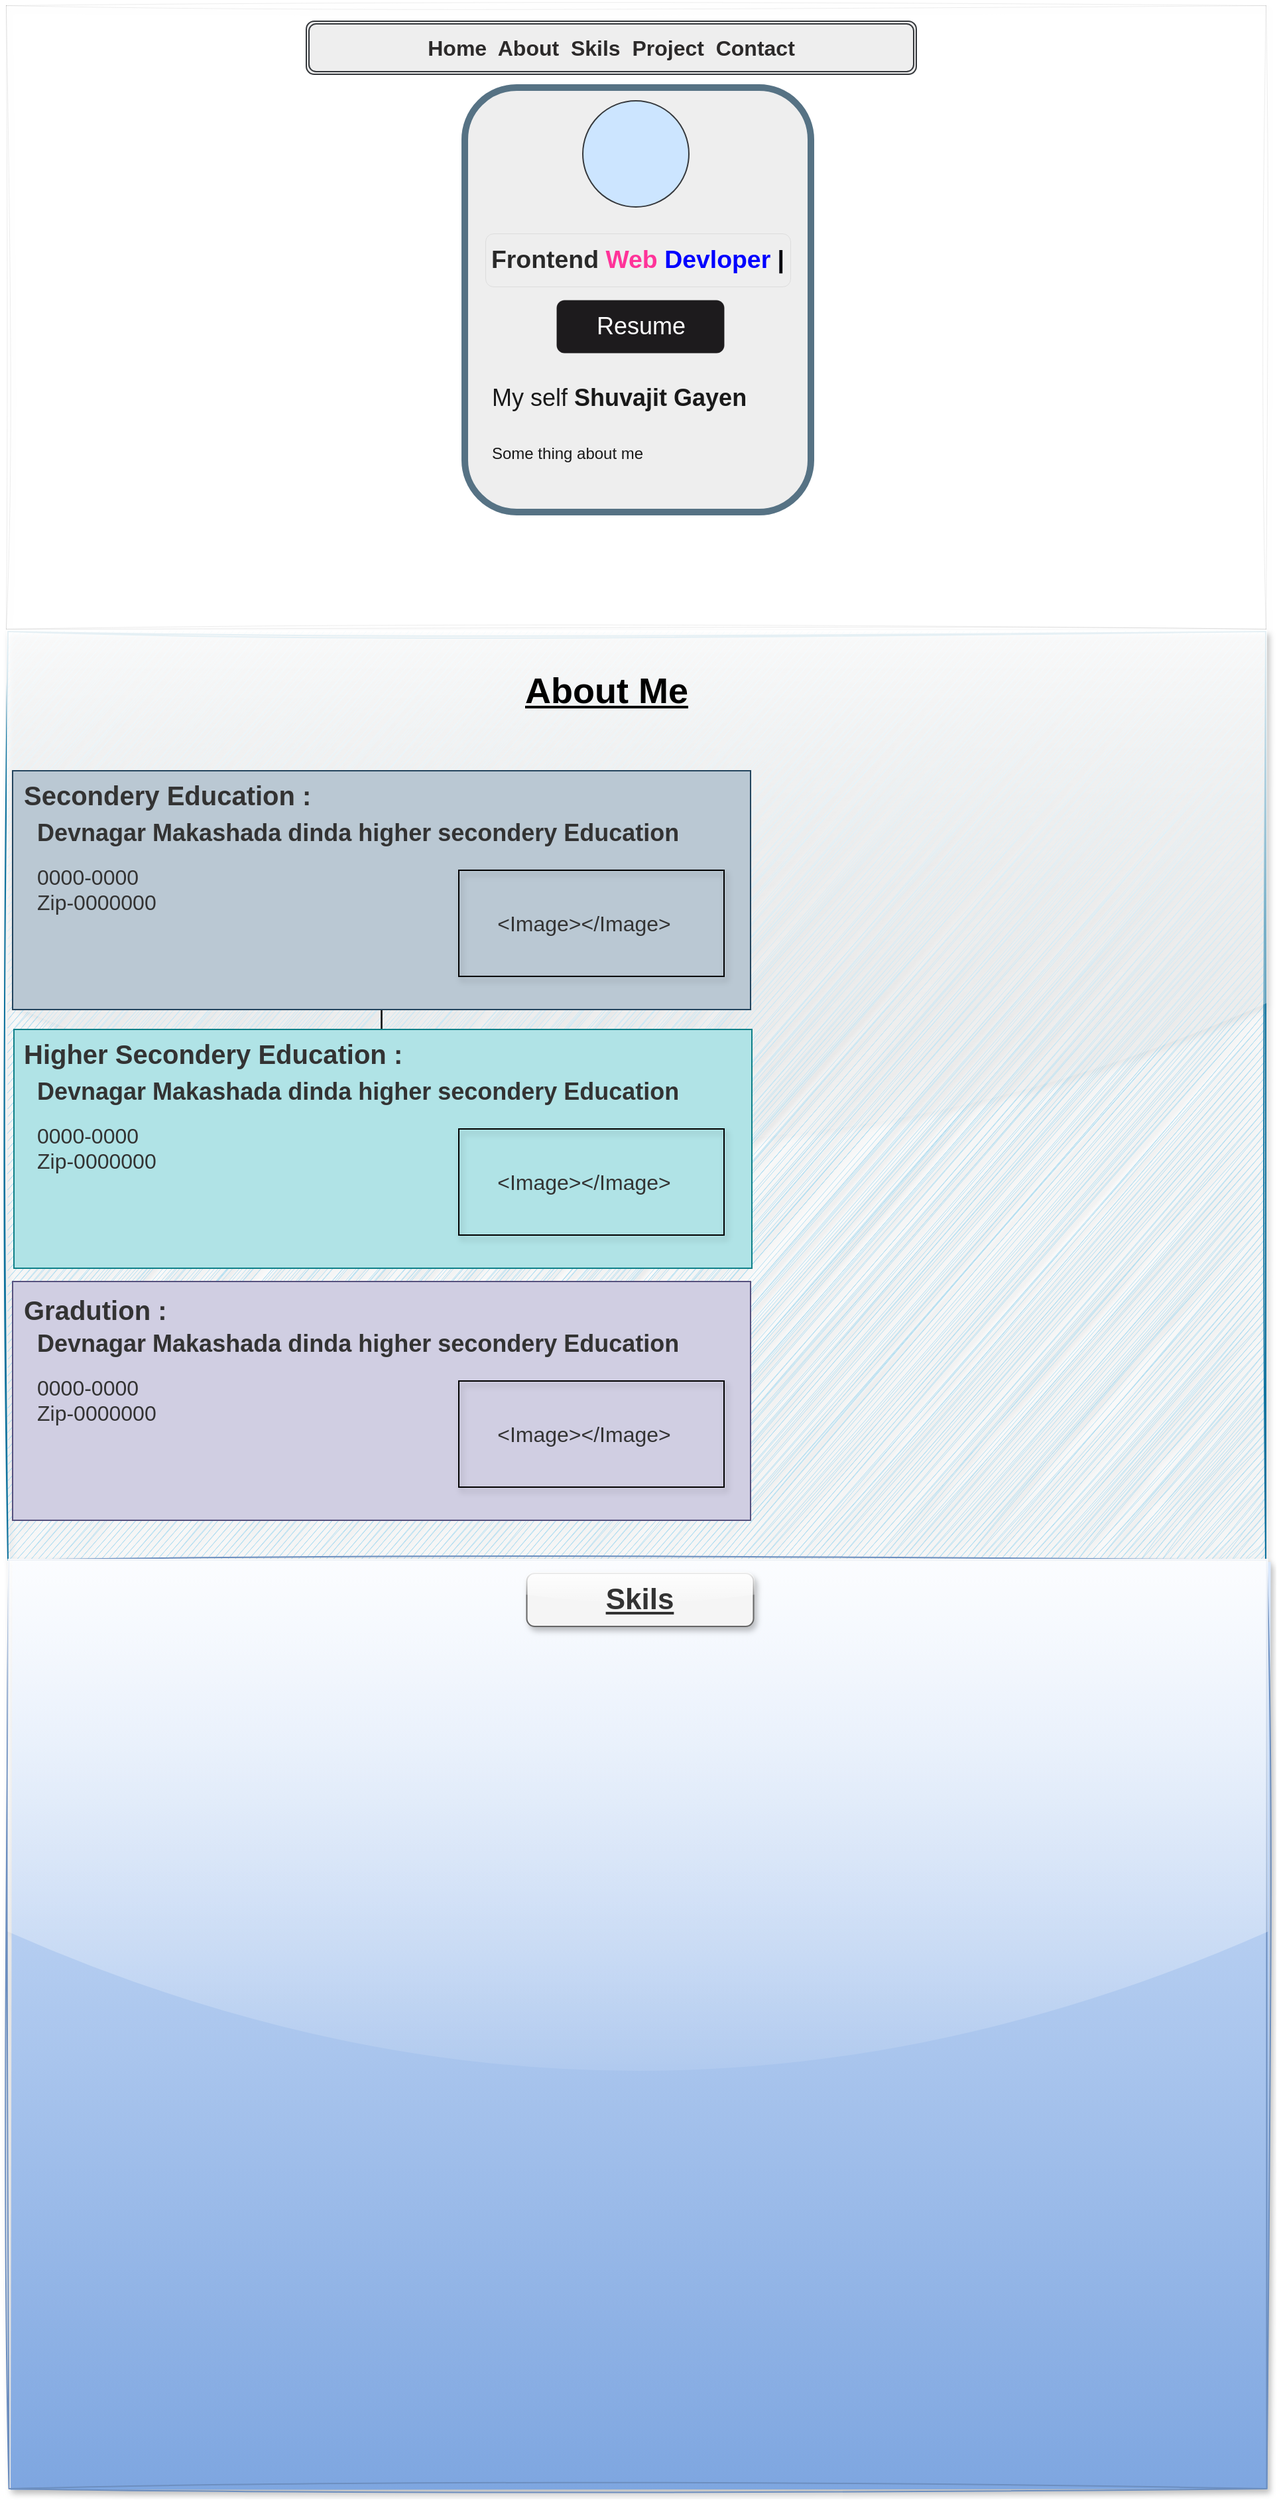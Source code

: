 <mxfile>
    <diagram id="x9onSTU0FbonHk61EIHc" name="Page-1">
        <mxGraphModel dx="1776" dy="688" grid="1" gridSize="10" guides="1" tooltips="1" connect="1" arrows="1" fold="1" page="1" pageScale="1" pageWidth="827" pageHeight="1169" background="#ffffff" math="0" shadow="0">
            <root>
                <mxCell id="0"/>
                <mxCell id="1" parent="0"/>
                <mxCell id="3" value="" style="rounded=0;whiteSpace=wrap;html=1;strokeColor=#36393d;fontSize=16;fillColor=#000000;strokeWidth=0;glass=0;sketch=1;curveFitting=1;jiggle=2;shadow=1;" vertex="1" parent="1">
                    <mxGeometry x="-191.5" y="8" width="950" height="470" as="geometry"/>
                </mxCell>
                <mxCell id="5" value="&lt;font size=&quot;1&quot; color=&quot;#2c2a2a&quot;&gt;&lt;b style=&quot;font-size: 16px;&quot;&gt;Home&amp;nbsp; About&amp;nbsp; Skils&amp;nbsp; Project&amp;nbsp; Contact&lt;/b&gt;&lt;/font&gt;" style="shape=ext;double=1;rounded=1;whiteSpace=wrap;html=1;strokeColor=#36393d;fillColor=#eeeeee;align=center;" vertex="1" parent="1">
                    <mxGeometry x="35" y="20" width="460" height="40" as="geometry"/>
                </mxCell>
                <mxCell id="10" value="" style="edgeStyle=none;html=1;fontSize=16;fontColor=#121212;" edge="1" parent="1">
                    <mxGeometry relative="1" as="geometry">
                        <mxPoint x="273" y="170" as="sourcePoint"/>
                        <mxPoint x="273.52" y="169.801" as="targetPoint"/>
                        <Array as="points"/>
                    </mxGeometry>
                </mxCell>
                <mxCell id="12" value="" style="rounded=1;whiteSpace=wrap;html=1;strokeColor=#567284;fontSize=16;fillColor=#eeeeee;strokeWidth=5;" vertex="1" parent="1">
                    <mxGeometry x="154.5" y="70" width="261" height="320" as="geometry"/>
                </mxCell>
                <mxCell id="13" value="" style="ellipse;whiteSpace=wrap;html=1;aspect=fixed;strokeColor=#36393d;fontSize=16;fillColor=#cce5ff;" vertex="1" parent="1">
                    <mxGeometry x="243.5" y="80" width="80" height="80" as="geometry"/>
                </mxCell>
                <mxCell id="14" value="&lt;h3&gt;&lt;font color=&quot;#292929&quot;&gt;Frontend &lt;/font&gt;&lt;font color=&quot;#ff3399&quot;&gt;Web&lt;/font&gt;&lt;font color=&quot;#292929&quot;&gt; &lt;/font&gt;&lt;font color=&quot;#0000ff&quot;&gt;Devloper &lt;/font&gt;&lt;font color=&quot;#00000d&quot;&gt;|&lt;/font&gt;&lt;/h3&gt;" style="rounded=1;whiteSpace=wrap;html=1;strokeColor=#36393d;fontSize=16;fillColor=#eeeeee;strokeWidth=0;" vertex="1" parent="1">
                    <mxGeometry x="170" y="180" width="230" height="40" as="geometry"/>
                </mxCell>
                <mxCell id="15" value="&lt;font style=&quot;font-size: 18px;&quot; color=&quot;#ffffff&quot;&gt;Resume&lt;/font&gt;" style="rounded=1;whiteSpace=wrap;html=1;strokeColor=#FFFFFF;strokeWidth=0;fontSize=16;fontColor=#00000D;fillColor=#1D1B1D;" vertex="1" parent="1">
                    <mxGeometry x="223.5" y="230" width="126.5" height="40" as="geometry"/>
                </mxCell>
                <mxCell id="17" value="&lt;h4&gt;&lt;font style=&quot;font-weight: normal;&quot; color=&quot;#191919&quot;&gt;My self &lt;/font&gt;&lt;font style=&quot;&quot; color=&quot;#191919&quot;&gt;Shuvajit Gayen&lt;/font&gt;&lt;/h4&gt;&lt;div style=&quot;font-size: 12px;&quot;&gt;&lt;font color=&quot;#191919&quot;&gt;Some thing about me&lt;/font&gt;&lt;/div&gt;" style="text;html=1;strokeColor=none;fillColor=none;spacing=5;spacingTop=-20;whiteSpace=wrap;overflow=hidden;rounded=0;strokeWidth=0;fontSize=18;fontColor=#FFFFFF;" vertex="1" parent="1">
                    <mxGeometry x="170" y="280" width="230" height="120" as="geometry"/>
                </mxCell>
                <mxCell id="54" value="" style="rounded=0;whiteSpace=wrap;html=1;shadow=1;glass=1;strokeColor=#10739e;strokeWidth=1;fontFamily=Helvetica;fontSize=16;fillColor=#b1ddf0;sketch=1;curveFitting=1;jiggle=2;" vertex="1" parent="1">
                    <mxGeometry x="-190" y="480" width="948.5" height="700" as="geometry"/>
                </mxCell>
                <mxCell id="55" value="&lt;font color=&quot;#000000&quot;&gt;&lt;u&gt;&lt;b&gt;About Me&lt;/b&gt;&lt;/u&gt;&lt;/font&gt;" style="text;html=1;strokeColor=none;fillColor=none;align=center;verticalAlign=middle;whiteSpace=wrap;rounded=0;shadow=0;glass=0;strokeWidth=5;fontFamily=Helvetica;fontSize=27;fontColor=#FFFFFF;" vertex="1" parent="1">
                    <mxGeometry x="182.5" y="510" width="156.5" height="30" as="geometry"/>
                </mxCell>
                <mxCell id="56" value="" style="edgeStyle=none;html=1;fontFamily=Helvetica;fontSize=16;fontColor=#333333;" edge="1" parent="1" source="58">
                    <mxGeometry relative="1" as="geometry">
                        <mxPoint x="91.75" y="845" as="targetPoint"/>
                    </mxGeometry>
                </mxCell>
                <mxCell id="57" value="" style="edgeStyle=none;html=1;fontFamily=Helvetica;fontSize=16;fontColor=#333333;" edge="1" parent="1" source="58">
                    <mxGeometry relative="1" as="geometry">
                        <mxPoint x="91.75" y="845" as="targetPoint"/>
                    </mxGeometry>
                </mxCell>
                <mxCell id="58" value="&lt;span style=&quot;color: rgba(0, 0, 0, 0); font-family: monospace; font-size: 0px; text-align: start;&quot;&gt;%3CmxGraphModel%3E%3Croot%3E%3CmxCell%20id%3D%220%22%2F%3E%3CmxCell%20id%3D%221%22%20parent%3D%220%22%2F%3E%3CmxCell%20id%3D%222%22%20value%3D%22%26lt%3Bh1%20style%3D%26quot%3Bfont-size%3A%2018px%3B%26quot%3B%26gt%3BDevnagar%20Makashada%20dinda%20higher%20secondery%20Education%26lt%3B%2Fh1%26gt%3B%26lt%3Bdiv%20style%3D%26quot%3Bfont-size%3A%2016px%3B%26quot%3B%26gt%3B0000-0000%26lt%3B%2Fdiv%26gt%3B%26lt%3Bdiv%20style%3D%26quot%3Bfont-size%3A%2016px%3B%26quot%3B%26gt%3BZip-0000000%26lt%3B%2Fdiv%26gt%3B%26lt%3Bdiv%20style%3D%26quot%3Bfont-size%3A%2016px%3B%26quot%3B%26gt%3B%26lt%3Bbr%26gt%3B%26lt%3B%2Fdiv%26gt%3B%22%20style%3D%22text%3Bhtml%3D1%3BstrokeColor%3Dnone%3BfillColor%3Dnone%3Bspacing%3D5%3BspacingTop%3D-20%3BwhiteSpace%3Dwrap%3Boverflow%3Dhidden%3Brounded%3D0%3Bshadow%3D1%3Bglass%3D1%3BstrokeWidth%3D1%3BfontFamily%3DHelvetica%3BfontSize%3D20%3BfontColor%3D%23333333%3B%22%20vertex%3D%221%22%20parent%3D%221%22%3E%3CmxGeometry%20x%3D%22-190%22%20y%3D%22580%22%20width%3D%22530%22%20height%3D%22120%22%20as%3D%22geometry%22%2F%3E%3C%2FmxCell%3E%3C%2Froot%3E%3C%2FmxGraphModel%3E&lt;/span&gt;" style="rounded=0;whiteSpace=wrap;html=1;shadow=0;glass=0;strokeColor=#23445d;strokeWidth=1;fontFamily=Helvetica;fontSize=16;fillColor=#bac8d3;" vertex="1" parent="1">
                    <mxGeometry x="-186.5" y="585" width="556.5" height="180" as="geometry"/>
                </mxCell>
                <mxCell id="59" value="&lt;h1 style=&quot;font-size: 18px;&quot;&gt;Devnagar Makashada dinda higher secondery Education&lt;/h1&gt;&lt;div style=&quot;font-size: 16px;&quot;&gt;0000-0000&lt;/div&gt;&lt;div style=&quot;font-size: 16px;&quot;&gt;Zip-0000000&lt;/div&gt;&lt;div style=&quot;font-size: 16px;&quot;&gt;&lt;br&gt;&lt;/div&gt;" style="text;html=1;strokeColor=none;fillColor=none;spacing=5;spacingTop=-20;whiteSpace=wrap;overflow=hidden;rounded=0;shadow=0;glass=0;strokeWidth=1;fontFamily=Helvetica;fontSize=20;fontColor=#333333;" vertex="1" parent="1">
                    <mxGeometry x="-173.25" y="620" width="530" height="80" as="geometry"/>
                </mxCell>
                <mxCell id="60" value="&lt;h4&gt;&lt;span style=&quot;font-size: 20px;&quot;&gt;Secondery Education :&lt;/span&gt;&lt;/h4&gt;&lt;div&gt;&lt;span style=&quot;font-size: 20px; font-weight: 400;&quot;&gt;&lt;br&gt;&lt;/span&gt;&lt;/div&gt;" style="text;html=1;strokeColor=none;fillColor=none;align=left;verticalAlign=middle;whiteSpace=wrap;rounded=0;shadow=1;glass=1;strokeWidth=1;fontFamily=Helvetica;fontSize=27;fontColor=#333333;" vertex="1" parent="1">
                    <mxGeometry x="-180.5" y="600" width="225" height="35" as="geometry"/>
                </mxCell>
                <mxCell id="61" value="" style="rounded=0;whiteSpace=wrap;html=1;shadow=1;glass=1;strokeWidth=1;fontFamily=Helvetica;fontSize=16;fillColor=none;" vertex="1" parent="1">
                    <mxGeometry x="150" y="660" width="200" height="80" as="geometry"/>
                </mxCell>
                <mxCell id="62" value="&amp;lt;Image&amp;gt;&amp;lt;/Image&amp;gt;" style="text;html=1;strokeColor=none;fillColor=none;align=center;verticalAlign=middle;whiteSpace=wrap;rounded=0;shadow=1;glass=1;strokeWidth=1;fontFamily=Helvetica;fontSize=16;fontColor=#333333;" vertex="1" parent="1">
                    <mxGeometry x="176" y="685" width="136.5" height="30" as="geometry"/>
                </mxCell>
                <mxCell id="63" value="&lt;span style=&quot;color: rgba(0, 0, 0, 0); font-family: monospace; font-size: 0px; text-align: start;&quot;&gt;%3CmxGraphModel%3E%3Croot%3E%3CmxCell%20id%3D%220%22%2F%3E%3CmxCell%20id%3D%221%22%20parent%3D%220%22%2F%3E%3CmxCell%20id%3D%222%22%20value%3D%22%26lt%3Bh1%20style%3D%26quot%3Bfont-size%3A%2018px%3B%26quot%3B%26gt%3BDevnagar%20Makashada%20dinda%20higher%20secondery%20Education%26lt%3B%2Fh1%26gt%3B%26lt%3Bdiv%20style%3D%26quot%3Bfont-size%3A%2016px%3B%26quot%3B%26gt%3B0000-0000%26lt%3B%2Fdiv%26gt%3B%26lt%3Bdiv%20style%3D%26quot%3Bfont-size%3A%2016px%3B%26quot%3B%26gt%3BZip-0000000%26lt%3B%2Fdiv%26gt%3B%26lt%3Bdiv%20style%3D%26quot%3Bfont-size%3A%2016px%3B%26quot%3B%26gt%3B%26lt%3Bbr%26gt%3B%26lt%3B%2Fdiv%26gt%3B%22%20style%3D%22text%3Bhtml%3D1%3BstrokeColor%3Dnone%3BfillColor%3Dnone%3Bspacing%3D5%3BspacingTop%3D-20%3BwhiteSpace%3Dwrap%3Boverflow%3Dhidden%3Brounded%3D0%3Bshadow%3D1%3Bglass%3D1%3BstrokeWidth%3D1%3BfontFamily%3DHelvetica%3BfontSize%3D20%3BfontColor%3D%23333333%3B%22%20vertex%3D%221%22%20parent%3D%221%22%3E%3CmxGeometry%20x%3D%22-190%22%20y%3D%22580%22%20width%3D%22530%22%20height%3D%22120%22%20as%3D%22geometry%22%2F%3E%3C%2FmxCell%3E%3C%2Froot%3E%3C%2FmxGraphModel%3E&lt;/span&gt;" style="rounded=0;whiteSpace=wrap;html=1;shadow=0;glass=0;strokeColor=#0e8088;strokeWidth=1;fontFamily=Helvetica;fontSize=16;fillColor=#b0e3e6;" vertex="1" parent="1">
                    <mxGeometry x="-185.5" y="780" width="556.5" height="180" as="geometry"/>
                </mxCell>
                <mxCell id="64" value="&lt;h1 style=&quot;font-size: 18px;&quot;&gt;Devnagar Makashada dinda higher secondery Education&lt;/h1&gt;&lt;div style=&quot;font-size: 16px;&quot;&gt;0000-0000&lt;/div&gt;&lt;div style=&quot;font-size: 16px;&quot;&gt;Zip-0000000&lt;/div&gt;&lt;div style=&quot;font-size: 16px;&quot;&gt;&lt;br&gt;&lt;/div&gt;" style="text;html=1;strokeColor=none;fillColor=none;spacing=5;spacingTop=-20;whiteSpace=wrap;overflow=hidden;rounded=0;shadow=0;glass=0;strokeWidth=1;fontFamily=Helvetica;fontSize=20;fontColor=#333333;" vertex="1" parent="1">
                    <mxGeometry x="-173.25" y="815" width="530" height="80" as="geometry"/>
                </mxCell>
                <mxCell id="65" value="&lt;h4&gt;&lt;span style=&quot;font-size: 20px;&quot;&gt;Higher Secondery Education :&lt;/span&gt;&lt;/h4&gt;&lt;div&gt;&lt;span style=&quot;font-size: 20px; font-weight: 400;&quot;&gt;&lt;br&gt;&lt;/span&gt;&lt;/div&gt;" style="text;html=1;strokeColor=none;fillColor=none;align=left;verticalAlign=middle;whiteSpace=wrap;rounded=0;shadow=1;glass=1;strokeWidth=1;fontFamily=Helvetica;fontSize=27;fontColor=#333333;" vertex="1" parent="1">
                    <mxGeometry x="-180.5" y="795" width="330.5" height="35" as="geometry"/>
                </mxCell>
                <mxCell id="66" value="" style="rounded=0;whiteSpace=wrap;html=1;shadow=1;glass=1;strokeWidth=1;fontFamily=Helvetica;fontSize=16;fillColor=none;" vertex="1" parent="1">
                    <mxGeometry x="150" y="855" width="200" height="80" as="geometry"/>
                </mxCell>
                <mxCell id="67" value="&amp;lt;Image&amp;gt;&amp;lt;/Image&amp;gt;" style="text;html=1;strokeColor=none;fillColor=none;align=center;verticalAlign=middle;whiteSpace=wrap;rounded=0;shadow=1;glass=1;strokeWidth=1;fontFamily=Helvetica;fontSize=16;fontColor=#333333;" vertex="1" parent="1">
                    <mxGeometry x="176" y="880" width="136.5" height="30" as="geometry"/>
                </mxCell>
                <mxCell id="68" value="&lt;span style=&quot;color: rgba(0, 0, 0, 0); font-family: monospace; font-size: 0px; text-align: start;&quot;&gt;%3CmxGraphModel%3E%3Croot%3E%3CmxCell%20id%3D%220%22%2F%3E%3CmxCell%20id%3D%221%22%20parent%3D%220%22%2F%3E%3CmxCell%20id%3D%222%22%20value%3D%22%26lt%3Bh1%20style%3D%26quot%3Bfont-size%3A%2018px%3B%26quot%3B%26gt%3BDevnagar%20Makashada%20dinda%20higher%20secondery%20Education%26lt%3B%2Fh1%26gt%3B%26lt%3Bdiv%20style%3D%26quot%3Bfont-size%3A%2016px%3B%26quot%3B%26gt%3B0000-0000%26lt%3B%2Fdiv%26gt%3B%26lt%3Bdiv%20style%3D%26quot%3Bfont-size%3A%2016px%3B%26quot%3B%26gt%3BZip-0000000%26lt%3B%2Fdiv%26gt%3B%26lt%3Bdiv%20style%3D%26quot%3Bfont-size%3A%2016px%3B%26quot%3B%26gt%3B%26lt%3Bbr%26gt%3B%26lt%3B%2Fdiv%26gt%3B%22%20style%3D%22text%3Bhtml%3D1%3BstrokeColor%3Dnone%3BfillColor%3Dnone%3Bspacing%3D5%3BspacingTop%3D-20%3BwhiteSpace%3Dwrap%3Boverflow%3Dhidden%3Brounded%3D0%3Bshadow%3D1%3Bglass%3D1%3BstrokeWidth%3D1%3BfontFamily%3DHelvetica%3BfontSize%3D20%3BfontColor%3D%23333333%3B%22%20vertex%3D%221%22%20parent%3D%221%22%3E%3CmxGeometry%20x%3D%22-190%22%20y%3D%22580%22%20width%3D%22530%22%20height%3D%22120%22%20as%3D%22geometry%22%2F%3E%3C%2FmxCell%3E%3C%2Froot%3E%3C%2FmxGraphModel%3E&lt;/span&gt;" style="rounded=0;whiteSpace=wrap;html=1;shadow=0;glass=0;strokeColor=#56517e;strokeWidth=1;fontFamily=Helvetica;fontSize=16;fillColor=#d0cee2;" vertex="1" parent="1">
                    <mxGeometry x="-186.5" y="970" width="556.5" height="180" as="geometry"/>
                </mxCell>
                <mxCell id="69" value="&lt;h1 style=&quot;font-size: 18px;&quot;&gt;Devnagar Makashada dinda higher secondery Education&lt;/h1&gt;&lt;div style=&quot;font-size: 16px;&quot;&gt;0000-0000&lt;/div&gt;&lt;div style=&quot;font-size: 16px;&quot;&gt;Zip-0000000&lt;/div&gt;&lt;div style=&quot;font-size: 16px;&quot;&gt;&lt;br&gt;&lt;/div&gt;" style="text;html=1;strokeColor=none;fillColor=none;spacing=5;spacingTop=-20;whiteSpace=wrap;overflow=hidden;rounded=0;shadow=0;glass=0;strokeWidth=1;fontFamily=Helvetica;fontSize=20;fontColor=#333333;" vertex="1" parent="1">
                    <mxGeometry x="-173.25" y="1005" width="530" height="80" as="geometry"/>
                </mxCell>
                <mxCell id="70" value="&lt;h4&gt;&lt;span style=&quot;font-size: 20px;&quot;&gt;Gradution :&lt;/span&gt;&lt;/h4&gt;" style="text;html=1;strokeColor=none;fillColor=none;align=left;verticalAlign=middle;whiteSpace=wrap;rounded=0;shadow=1;glass=1;strokeWidth=1;fontFamily=Helvetica;fontSize=27;fontColor=#333333;" vertex="1" parent="1">
                    <mxGeometry x="-180.5" y="972" width="225" height="35" as="geometry"/>
                </mxCell>
                <mxCell id="71" value="" style="rounded=0;whiteSpace=wrap;html=1;shadow=1;glass=1;strokeWidth=1;fontFamily=Helvetica;fontSize=16;fillColor=none;" vertex="1" parent="1">
                    <mxGeometry x="150" y="1045" width="200" height="80" as="geometry"/>
                </mxCell>
                <mxCell id="72" value="&amp;lt;Image&amp;gt;&amp;lt;/Image&amp;gt;" style="text;html=1;strokeColor=none;fillColor=none;align=center;verticalAlign=middle;whiteSpace=wrap;rounded=0;shadow=1;glass=1;strokeWidth=1;fontFamily=Helvetica;fontSize=16;fontColor=#333333;" vertex="1" parent="1">
                    <mxGeometry x="176" y="1070" width="136.5" height="30" as="geometry"/>
                </mxCell>
                <mxCell id="74" value="" style="rounded=0;whiteSpace=wrap;html=1;shadow=1;glass=1;strokeColor=#6c8ebf;strokeWidth=1;fontFamily=Helvetica;fontSize=16;fillColor=#dae8fc;sketch=1;curveFitting=1;jiggle=2;gradientColor=#7ea6e0;" vertex="1" parent="1">
                    <mxGeometry x="-189.25" y="1180" width="948.5" height="700" as="geometry"/>
                </mxCell>
                <mxCell id="75" value="&lt;font style=&quot;font-size: 22px;&quot;&gt;&lt;b&gt;&lt;u&gt;Skils&lt;/u&gt;&lt;/b&gt;&lt;/font&gt;" style="rounded=1;whiteSpace=wrap;html=1;shadow=1;glass=1;strokeColor=#666666;strokeWidth=1;fontFamily=Helvetica;fontSize=16;fontColor=#333333;fillColor=#f5f5f5;" vertex="1" parent="1">
                    <mxGeometry x="201.25" y="1190" width="171" height="40" as="geometry"/>
                </mxCell>
            </root>
        </mxGraphModel>
    </diagram>
</mxfile>